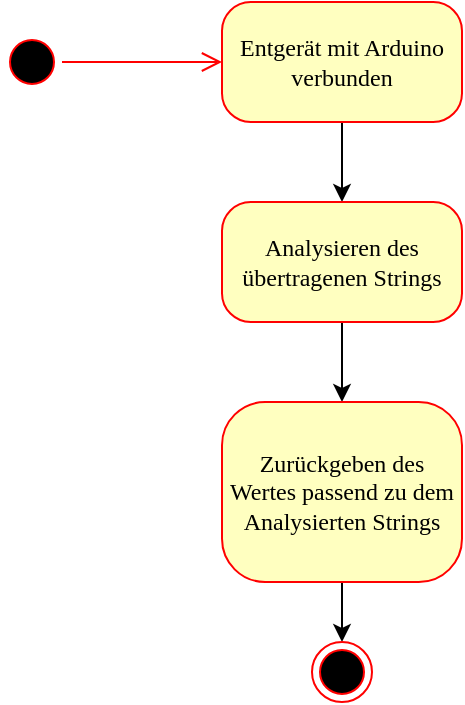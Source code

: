 <mxfile version="21.0.8" type="device"><diagram name="Page-1" id="58cdce13-f638-feb5-8d6f-7d28b1aa9fa0"><mxGraphModel dx="1434" dy="703" grid="1" gridSize="10" guides="1" tooltips="1" connect="1" arrows="1" fold="1" page="1" pageScale="1" pageWidth="1100" pageHeight="850" background="none" math="0" shadow="0"><root><mxCell id="0"/><mxCell id="1" parent="0"/><mxCell id="382b91b5511bd0f7-1" value="" style="ellipse;html=1;shape=startState;fillColor=#000000;strokeColor=#ff0000;rounded=1;shadow=0;comic=0;labelBackgroundColor=none;fontFamily=Verdana;fontSize=12;fontColor=#000000;align=center;direction=south;" parent="1" vertex="1"><mxGeometry x="130" y="135" width="30" height="30" as="geometry"/></mxCell><mxCell id="BEyHEM4kaSjvhOPiAS2t-3" style="edgeStyle=orthogonalEdgeStyle;rounded=0;orthogonalLoop=1;jettySize=auto;html=1;exitX=0.5;exitY=1;exitDx=0;exitDy=0;entryX=0.5;entryY=0;entryDx=0;entryDy=0;" parent="1" source="382b91b5511bd0f7-6" target="BEyHEM4kaSjvhOPiAS2t-4" edge="1"><mxGeometry relative="1" as="geometry"><mxPoint x="300" y="230" as="targetPoint"/></mxGeometry></mxCell><mxCell id="382b91b5511bd0f7-6" value="Entgerät mit Arduino verbunden" style="rounded=1;whiteSpace=wrap;html=1;arcSize=24;fillColor=#ffffc0;strokeColor=#ff0000;shadow=0;comic=0;labelBackgroundColor=none;fontFamily=Verdana;fontSize=12;fontColor=#000000;align=center;" parent="1" vertex="1"><mxGeometry x="240" y="120" width="120" height="60" as="geometry"/></mxCell><mxCell id="2a3bc250acf0617d-9" style="edgeStyle=orthogonalEdgeStyle;html=1;labelBackgroundColor=none;endArrow=open;endSize=8;strokeColor=#ff0000;fontFamily=Verdana;fontSize=12;align=left;" parent="1" source="382b91b5511bd0f7-1" target="382b91b5511bd0f7-6" edge="1"><mxGeometry relative="1" as="geometry"/></mxCell><mxCell id="Dok6JLJu6j6mPc1dmOzg-13" style="edgeStyle=orthogonalEdgeStyle;rounded=0;orthogonalLoop=1;jettySize=auto;html=1;exitX=0.5;exitY=1;exitDx=0;exitDy=0;entryX=0.5;entryY=0;entryDx=0;entryDy=0;" edge="1" parent="1" source="BEyHEM4kaSjvhOPiAS2t-4" target="Dok6JLJu6j6mPc1dmOzg-3"><mxGeometry relative="1" as="geometry"/></mxCell><mxCell id="BEyHEM4kaSjvhOPiAS2t-4" value="Analysieren des übertragenen Strings" style="rounded=1;whiteSpace=wrap;html=1;arcSize=24;fillColor=#ffffc0;strokeColor=#ff0000;shadow=0;comic=0;labelBackgroundColor=none;fontFamily=Verdana;fontSize=12;fontColor=#000000;align=center;" parent="1" vertex="1"><mxGeometry x="240" y="220" width="120" height="60" as="geometry"/></mxCell><mxCell id="Dok6JLJu6j6mPc1dmOzg-14" style="edgeStyle=orthogonalEdgeStyle;rounded=0;orthogonalLoop=1;jettySize=auto;html=1;exitX=0.5;exitY=1;exitDx=0;exitDy=0;entryX=0.5;entryY=0;entryDx=0;entryDy=0;" edge="1" parent="1" source="Dok6JLJu6j6mPc1dmOzg-3" target="Dok6JLJu6j6mPc1dmOzg-8"><mxGeometry relative="1" as="geometry"/></mxCell><mxCell id="Dok6JLJu6j6mPc1dmOzg-3" value="Zurückgeben des Wertes passend zu dem Analysierten Strings" style="rounded=1;whiteSpace=wrap;html=1;arcSize=24;fillColor=#ffffc0;strokeColor=#ff0000;shadow=0;comic=0;labelBackgroundColor=none;fontFamily=Verdana;fontSize=12;fontColor=#000000;align=center;" vertex="1" parent="1"><mxGeometry x="240" y="320" width="120" height="90" as="geometry"/></mxCell><mxCell id="Dok6JLJu6j6mPc1dmOzg-8" value="" style="ellipse;html=1;shape=endState;fillColor=#000000;strokeColor=#ff0000;rounded=1;shadow=0;comic=0;labelBackgroundColor=none;fontFamily=Verdana;fontSize=12;fontColor=#000000;align=center;" vertex="1" parent="1"><mxGeometry x="285" y="440" width="30" height="30" as="geometry"/></mxCell></root></mxGraphModel></diagram></mxfile>